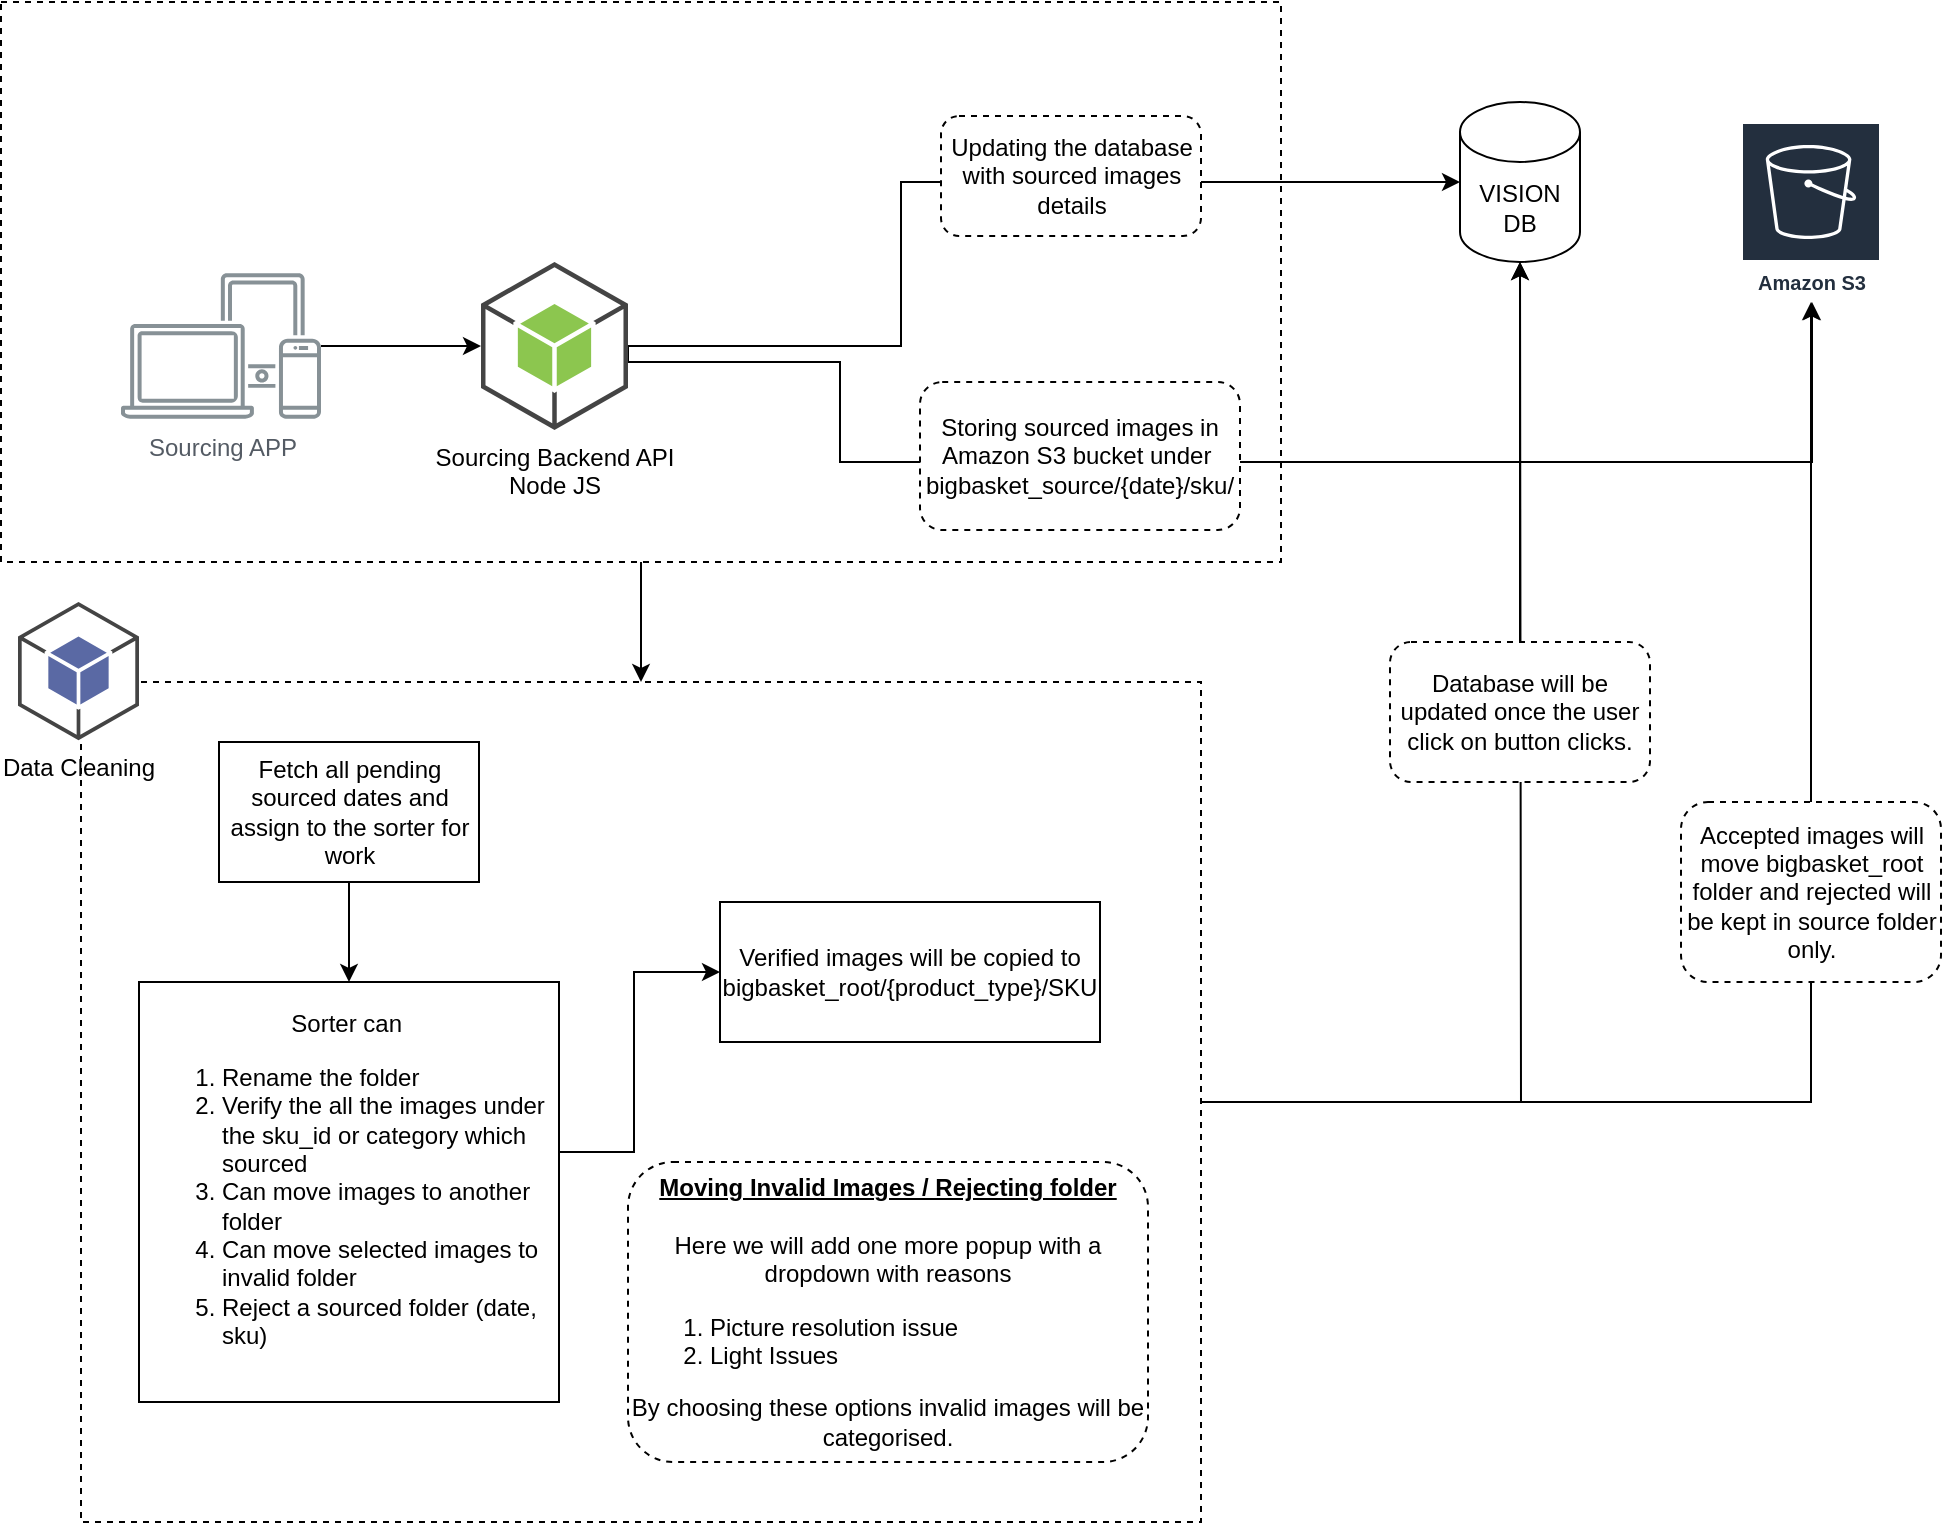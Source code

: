 <mxfile version="24.0.2" type="github">
  <diagram name="Page-1" id="-VwbvClMGyZVKaIXkjAa">
    <mxGraphModel dx="821" dy="466" grid="1" gridSize="10" guides="1" tooltips="1" connect="1" arrows="1" fold="1" page="1" pageScale="1" pageWidth="827" pageHeight="1169" math="0" shadow="0">
      <root>
        <mxCell id="0" />
        <mxCell id="1" parent="0" />
        <mxCell id="YYvxlnoOs2tsHkbahHtV-7" value="" style="rounded=0;whiteSpace=wrap;html=1;dashed=1;fillColor=none;" vertex="1" parent="1">
          <mxGeometry x="60.5" y="80" width="640" height="280" as="geometry" />
        </mxCell>
        <mxCell id="frp2rCiCJxWg1SznggJd-2" value="&lt;br&gt;&lt;br&gt;&lt;br&gt;Amazon S3" style="sketch=0;outlineConnect=0;fontColor=#232F3E;gradientColor=none;strokeColor=#ffffff;fillColor=#232F3E;dashed=0;verticalLabelPosition=middle;verticalAlign=bottom;align=center;html=1;whiteSpace=wrap;fontSize=10;fontStyle=1;spacing=3;shape=mxgraph.aws4.productIcon;prIcon=mxgraph.aws4.s3;" parent="1" vertex="1">
          <mxGeometry x="930.5" y="140" width="70" height="90" as="geometry" />
        </mxCell>
        <mxCell id="frp2rCiCJxWg1SznggJd-3" value="VISION DB" style="shape=cylinder3;whiteSpace=wrap;html=1;boundedLbl=1;backgroundOutline=1;size=15;" parent="1" vertex="1">
          <mxGeometry x="790" y="130" width="60" height="80" as="geometry" />
        </mxCell>
        <mxCell id="frp2rCiCJxWg1SznggJd-6" style="edgeStyle=orthogonalEdgeStyle;rounded=0;orthogonalLoop=1;jettySize=auto;html=1;entryX=0;entryY=0.5;entryDx=0;entryDy=0;entryPerimeter=0;" parent="1" source="frp2rCiCJxWg1SznggJd-4" target="frp2rCiCJxWg1SznggJd-5" edge="1">
          <mxGeometry relative="1" as="geometry" />
        </mxCell>
        <mxCell id="frp2rCiCJxWg1SznggJd-4" value="Sourcing APP" style="sketch=0;outlineConnect=0;gradientColor=none;fontColor=#545B64;strokeColor=none;fillColor=#879196;dashed=0;verticalLabelPosition=bottom;verticalAlign=top;align=center;html=1;fontSize=12;fontStyle=0;aspect=fixed;shape=mxgraph.aws4.illustration_devices;pointerEvents=1" parent="1" vertex="1">
          <mxGeometry x="120.5" y="215.5" width="100" height="73" as="geometry" />
        </mxCell>
        <mxCell id="frp2rCiCJxWg1SznggJd-8" style="edgeStyle=orthogonalEdgeStyle;rounded=0;orthogonalLoop=1;jettySize=auto;html=1;entryX=0;entryY=0.5;entryDx=0;entryDy=0;entryPerimeter=0;" parent="1" source="frp2rCiCJxWg1SznggJd-5" target="frp2rCiCJxWg1SznggJd-3" edge="1">
          <mxGeometry relative="1" as="geometry">
            <Array as="points">
              <mxPoint x="510.5" y="252" />
              <mxPoint x="510.5" y="170" />
            </Array>
          </mxGeometry>
        </mxCell>
        <mxCell id="YYvxlnoOs2tsHkbahHtV-15" style="edgeStyle=orthogonalEdgeStyle;rounded=0;orthogonalLoop=1;jettySize=auto;html=1;exitX=1;exitY=0.5;exitDx=0;exitDy=0;exitPerimeter=0;" edge="1" parent="1" source="frp2rCiCJxWg1SznggJd-5" target="frp2rCiCJxWg1SznggJd-2">
          <mxGeometry relative="1" as="geometry">
            <mxPoint x="970" y="270" as="targetPoint" />
            <Array as="points">
              <mxPoint x="374" y="260" />
              <mxPoint x="480" y="260" />
              <mxPoint x="480" y="310" />
              <mxPoint x="966" y="310" />
            </Array>
          </mxGeometry>
        </mxCell>
        <mxCell id="frp2rCiCJxWg1SznggJd-5" value="Sourcing Backend API&lt;br&gt;Node JS" style="outlineConnect=0;dashed=0;verticalLabelPosition=bottom;verticalAlign=top;align=center;html=1;shape=mxgraph.aws3.android;fillColor=#8CC64F;gradientColor=none;" parent="1" vertex="1">
          <mxGeometry x="300.5" y="210" width="73.5" height="84" as="geometry" />
        </mxCell>
        <mxCell id="frp2rCiCJxWg1SznggJd-10" value="Updating the database with sourced images details" style="rounded=1;whiteSpace=wrap;html=1;dashed=1;perimeterSpacing=0;" parent="1" vertex="1">
          <mxGeometry x="530.5" y="137" width="130" height="60" as="geometry" />
        </mxCell>
        <mxCell id="YYvxlnoOs2tsHkbahHtV-10" style="edgeStyle=orthogonalEdgeStyle;rounded=0;orthogonalLoop=1;jettySize=auto;html=1;" edge="1" parent="1" source="frp2rCiCJxWg1SznggJd-15" target="frp2rCiCJxWg1SznggJd-2">
          <mxGeometry relative="1" as="geometry">
            <mxPoint x="920" y="350" as="targetPoint" />
          </mxGeometry>
        </mxCell>
        <mxCell id="frp2rCiCJxWg1SznggJd-15" value="" style="rounded=0;whiteSpace=wrap;html=1;gradientColor=none;fillColor=none;dashed=1;" parent="1" vertex="1">
          <mxGeometry x="100.5" y="420" width="560" height="420" as="geometry" />
        </mxCell>
        <mxCell id="frp2rCiCJxWg1SznggJd-19" style="edgeStyle=orthogonalEdgeStyle;rounded=0;orthogonalLoop=1;jettySize=auto;html=1;entryX=0.5;entryY=1;entryDx=0;entryDy=0;entryPerimeter=0;" parent="1" source="frp2rCiCJxWg1SznggJd-20" target="frp2rCiCJxWg1SznggJd-3" edge="1">
          <mxGeometry relative="1" as="geometry" />
        </mxCell>
        <mxCell id="frp2rCiCJxWg1SznggJd-12" value="Data Cleaning" style="outlineConnect=0;dashed=0;verticalLabelPosition=bottom;verticalAlign=top;align=center;html=1;shape=mxgraph.aws3.android;fillColor=#5A69A4;gradientColor=none;" parent="1" vertex="1">
          <mxGeometry x="69" y="380" width="60.5" height="69.15" as="geometry" />
        </mxCell>
        <mxCell id="YYvxlnoOs2tsHkbahHtV-1" value="" style="edgeStyle=orthogonalEdgeStyle;rounded=0;orthogonalLoop=1;jettySize=auto;html=1;" edge="1" parent="1" source="frp2rCiCJxWg1SznggJd-16" target="frp2rCiCJxWg1SznggJd-17">
          <mxGeometry relative="1" as="geometry" />
        </mxCell>
        <mxCell id="frp2rCiCJxWg1SznggJd-16" value="Fetch all pending sourced dates and assign to the sorter for work" style="rounded=0;whiteSpace=wrap;html=1;" parent="1" vertex="1">
          <mxGeometry x="169.5" y="450" width="130" height="70" as="geometry" />
        </mxCell>
        <mxCell id="frp2rCiCJxWg1SznggJd-21" value="Verified images will be copied to bigbasket_root/{product_type}/SKU" style="rounded=0;whiteSpace=wrap;html=1;" parent="1" vertex="1">
          <mxGeometry x="420" y="530" width="190" height="70" as="geometry" />
        </mxCell>
        <mxCell id="YYvxlnoOs2tsHkbahHtV-3" value="" style="edgeStyle=orthogonalEdgeStyle;rounded=0;orthogonalLoop=1;jettySize=auto;html=1;entryX=0;entryY=0.5;entryDx=0;entryDy=0;" edge="1" parent="1" target="frp2rCiCJxWg1SznggJd-21">
          <mxGeometry relative="1" as="geometry">
            <mxPoint x="339.5" y="655" as="sourcePoint" />
            <mxPoint x="498" y="560" as="targetPoint" />
            <Array as="points">
              <mxPoint x="377" y="655" />
              <mxPoint x="377" y="565" />
            </Array>
          </mxGeometry>
        </mxCell>
        <mxCell id="frp2rCiCJxWg1SznggJd-17" value="Sorter can&amp;nbsp;&lt;br&gt;&lt;ol&gt;&lt;li style=&quot;text-align: left;&quot;&gt;Rename the folder&lt;/li&gt;&lt;li style=&quot;text-align: left;&quot;&gt;Verify the all the images under the sku_id or category which sourced&lt;/li&gt;&lt;li style=&quot;text-align: left;&quot;&gt;Can move images to another folder&lt;/li&gt;&lt;li style=&quot;text-align: left;&quot;&gt;Can move selected images to invalid folder&lt;/li&gt;&lt;li style=&quot;text-align: left;&quot;&gt;Reject a sourced folder (date, sku)&lt;/li&gt;&lt;/ol&gt;" style="rounded=0;whiteSpace=wrap;html=1;align=center;" parent="1" vertex="1">
          <mxGeometry x="129.5" y="570" width="210" height="210" as="geometry" />
        </mxCell>
        <mxCell id="YYvxlnoOs2tsHkbahHtV-8" value="" style="edgeStyle=orthogonalEdgeStyle;rounded=0;orthogonalLoop=1;jettySize=auto;html=1;" edge="1" parent="1" source="YYvxlnoOs2tsHkbahHtV-7" target="frp2rCiCJxWg1SznggJd-15">
          <mxGeometry relative="1" as="geometry" />
        </mxCell>
        <mxCell id="YYvxlnoOs2tsHkbahHtV-4" value="&lt;b&gt;&lt;u&gt;Moving Invalid Images / Rejecting folder&lt;/u&gt;&lt;/b&gt;&lt;div&gt;&lt;br&gt;&lt;/div&gt;&lt;div&gt;Here we will add one more popup with a dropdown with reasons&lt;/div&gt;&lt;div&gt;&lt;ol&gt;&lt;li style=&quot;text-align: left;&quot;&gt;Picture resolution issue&lt;/li&gt;&lt;li style=&quot;text-align: left;&quot;&gt;Light Issues&lt;/li&gt;&lt;/ol&gt;&lt;div style=&quot;&quot;&gt;By choosing these options invalid images will be categorised.&lt;/div&gt;&lt;/div&gt;" style="rounded=1;whiteSpace=wrap;html=1;dashed=1;perimeterSpacing=0;fillColor=none;" vertex="1" parent="1">
          <mxGeometry x="374" y="660" width="260" height="150" as="geometry" />
        </mxCell>
        <mxCell id="YYvxlnoOs2tsHkbahHtV-11" value="Accepted images will move bigbasket_root folder and rejected will be kept in source folder only." style="rounded=1;whiteSpace=wrap;html=1;dashed=1;perimeterSpacing=0;" vertex="1" parent="1">
          <mxGeometry x="900.5" y="480" width="130" height="90" as="geometry" />
        </mxCell>
        <mxCell id="YYvxlnoOs2tsHkbahHtV-12" value="" style="rounded=0;orthogonalLoop=1;jettySize=auto;html=1;edgeStyle=orthogonalEdgeStyle;" edge="1" parent="1" source="frp2rCiCJxWg1SznggJd-15">
          <mxGeometry relative="1" as="geometry">
            <mxPoint x="661" y="630" as="sourcePoint" />
            <mxPoint x="820" y="210" as="targetPoint" />
          </mxGeometry>
        </mxCell>
        <mxCell id="frp2rCiCJxWg1SznggJd-20" value="Database will be updated once the user click on button clicks." style="rounded=1;whiteSpace=wrap;html=1;dashed=1;perimeterSpacing=0;" parent="1" vertex="1">
          <mxGeometry x="755" y="400" width="130" height="70" as="geometry" />
        </mxCell>
        <mxCell id="frp2rCiCJxWg1SznggJd-11" value="Storing sourced images in Amazon S3 bucket under&amp;nbsp;&lt;br&gt;bigbasket_source/{date}/sku/" style="rounded=1;whiteSpace=wrap;html=1;dashed=1;perimeterSpacing=0;" parent="1" vertex="1">
          <mxGeometry x="520" y="270" width="160" height="74" as="geometry" />
        </mxCell>
      </root>
    </mxGraphModel>
  </diagram>
</mxfile>
